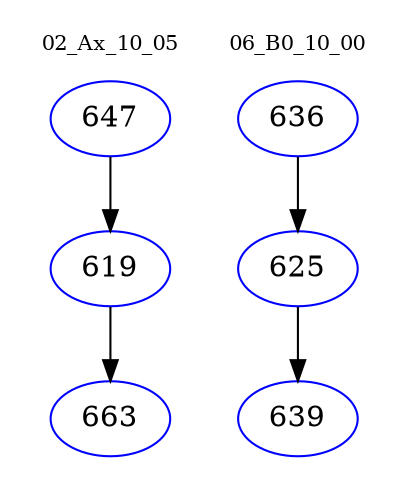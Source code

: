 digraph{
subgraph cluster_0 {
color = white
label = "02_Ax_10_05";
fontsize=10;
T0_647 [label="647", color="blue"]
T0_647 -> T0_619 [color="black"]
T0_619 [label="619", color="blue"]
T0_619 -> T0_663 [color="black"]
T0_663 [label="663", color="blue"]
}
subgraph cluster_1 {
color = white
label = "06_B0_10_00";
fontsize=10;
T1_636 [label="636", color="blue"]
T1_636 -> T1_625 [color="black"]
T1_625 [label="625", color="blue"]
T1_625 -> T1_639 [color="black"]
T1_639 [label="639", color="blue"]
}
}
